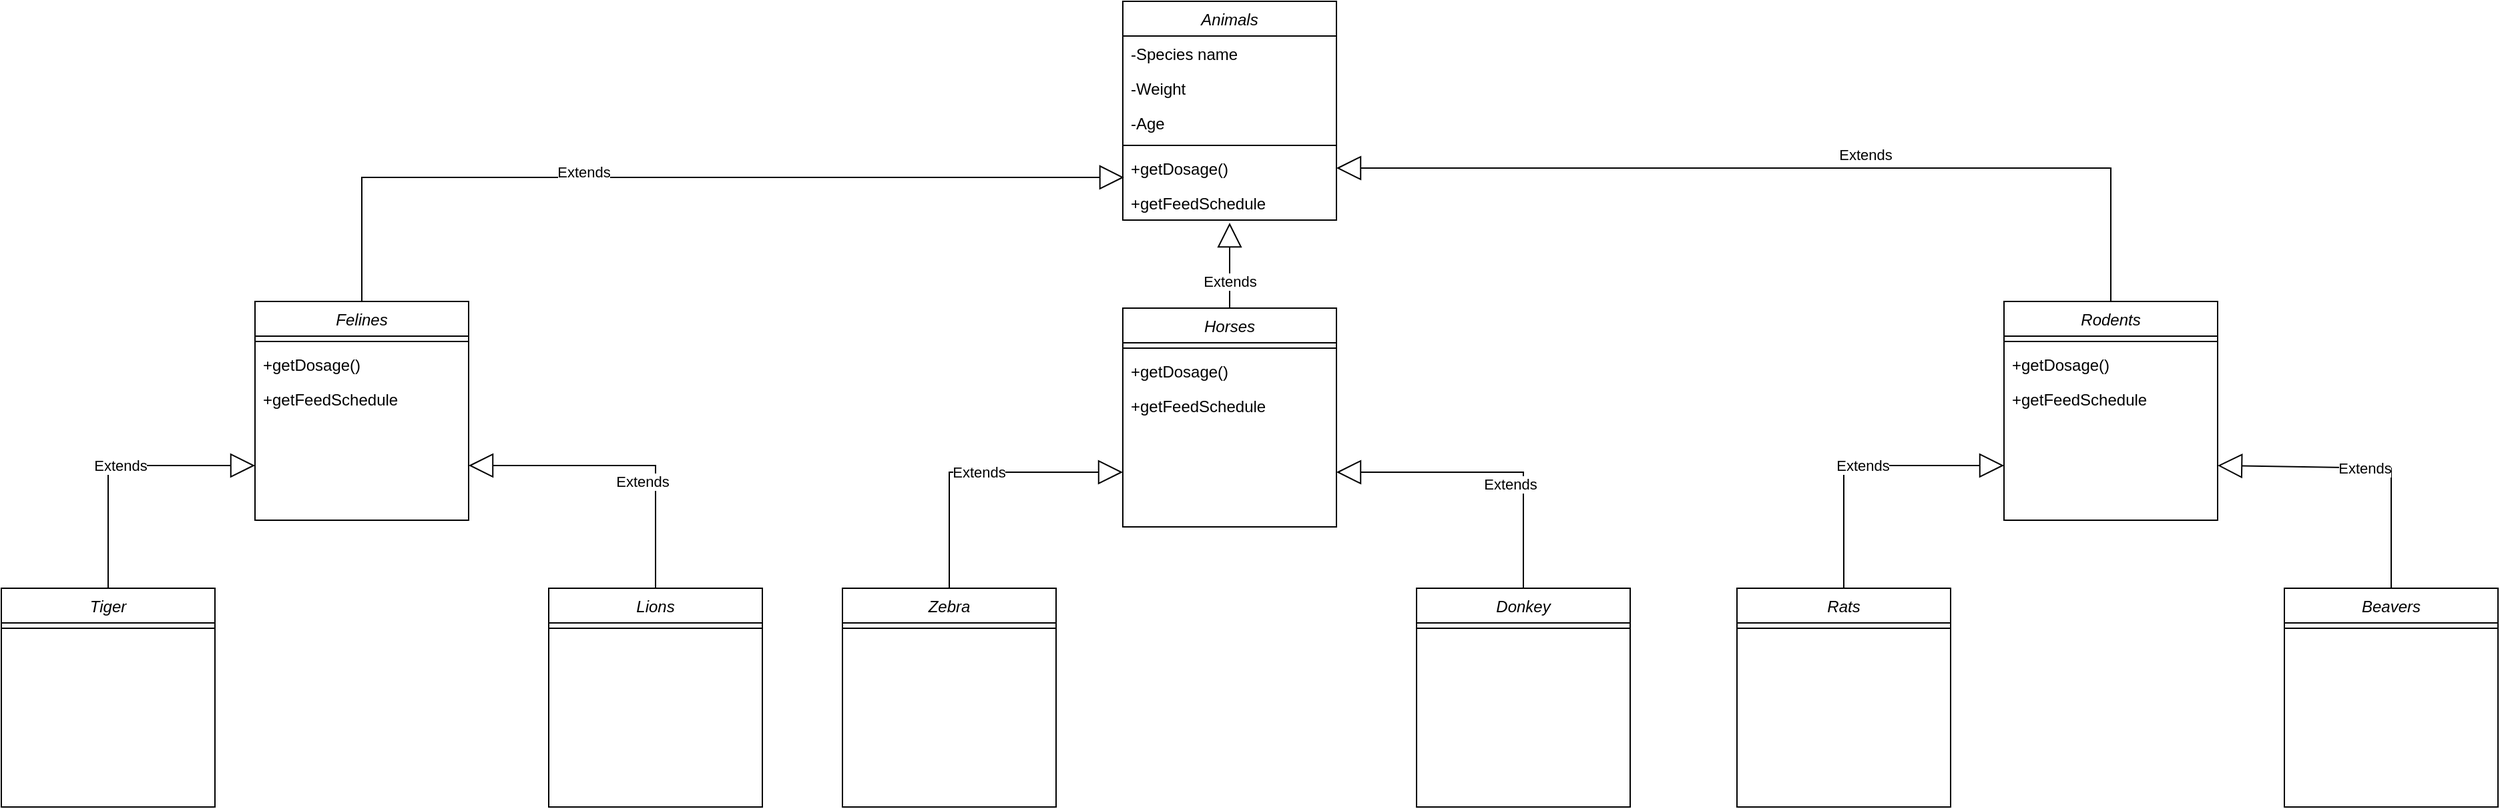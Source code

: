 <mxfile version="15.8.4" type="device"><diagram id="C5RBs43oDa-KdzZeNtuy" name="Page-1"><mxGraphModel dx="1277" dy="281" grid="1" gridSize="10" guides="1" tooltips="1" connect="1" arrows="1" fold="1" page="1" pageScale="1" pageWidth="827" pageHeight="1169" math="0" shadow="0"><root><mxCell id="WIyWlLk6GJQsqaUBKTNV-0"/><mxCell id="WIyWlLk6GJQsqaUBKTNV-1" parent="WIyWlLk6GJQsqaUBKTNV-0"/><mxCell id="PJAUwismgoiR6H5NETt9-1" value="Horses" style="swimlane;fontStyle=2;align=center;verticalAlign=top;childLayout=stackLayout;horizontal=1;startSize=26;horizontalStack=0;resizeParent=1;resizeLast=0;collapsible=1;marginBottom=0;rounded=0;shadow=0;strokeWidth=1;" vertex="1" parent="WIyWlLk6GJQsqaUBKTNV-1"><mxGeometry x="520" y="590" width="160" height="164" as="geometry"><mxRectangle x="230" y="140" width="160" height="26" as="alternateBounds"/></mxGeometry></mxCell><mxCell id="PJAUwismgoiR6H5NETt9-5" value="" style="line;html=1;strokeWidth=1;align=left;verticalAlign=middle;spacingTop=-1;spacingLeft=3;spacingRight=3;rotatable=0;labelPosition=right;points=[];portConstraint=eastwest;" vertex="1" parent="PJAUwismgoiR6H5NETt9-1"><mxGeometry y="26" width="160" height="8" as="geometry"/></mxCell><mxCell id="PJAUwismgoiR6H5NETt9-6" value="+getDosage()" style="text;align=left;verticalAlign=top;spacingLeft=4;spacingRight=4;overflow=hidden;rotatable=0;points=[[0,0.5],[1,0.5]];portConstraint=eastwest;" vertex="1" parent="PJAUwismgoiR6H5NETt9-1"><mxGeometry y="34" width="160" height="26" as="geometry"/></mxCell><mxCell id="PJAUwismgoiR6H5NETt9-7" value="+getFeedSchedule" style="text;align=left;verticalAlign=top;spacingLeft=4;spacingRight=4;overflow=hidden;rotatable=0;points=[[0,0.5],[1,0.5]];portConstraint=eastwest;" vertex="1" parent="PJAUwismgoiR6H5NETt9-1"><mxGeometry y="60" width="160" height="26" as="geometry"/></mxCell><mxCell id="PJAUwismgoiR6H5NETt9-8" value="Felines" style="swimlane;fontStyle=2;align=center;verticalAlign=top;childLayout=stackLayout;horizontal=1;startSize=26;horizontalStack=0;resizeParent=1;resizeLast=0;collapsible=1;marginBottom=0;rounded=0;shadow=0;strokeWidth=1;" vertex="1" parent="WIyWlLk6GJQsqaUBKTNV-1"><mxGeometry x="-130" y="585" width="160" height="164" as="geometry"><mxRectangle x="230" y="140" width="160" height="26" as="alternateBounds"/></mxGeometry></mxCell><mxCell id="PJAUwismgoiR6H5NETt9-12" value="" style="line;html=1;strokeWidth=1;align=left;verticalAlign=middle;spacingTop=-1;spacingLeft=3;spacingRight=3;rotatable=0;labelPosition=right;points=[];portConstraint=eastwest;" vertex="1" parent="PJAUwismgoiR6H5NETt9-8"><mxGeometry y="26" width="160" height="8" as="geometry"/></mxCell><mxCell id="PJAUwismgoiR6H5NETt9-13" value="+getDosage()" style="text;align=left;verticalAlign=top;spacingLeft=4;spacingRight=4;overflow=hidden;rotatable=0;points=[[0,0.5],[1,0.5]];portConstraint=eastwest;" vertex="1" parent="PJAUwismgoiR6H5NETt9-8"><mxGeometry y="34" width="160" height="26" as="geometry"/></mxCell><mxCell id="PJAUwismgoiR6H5NETt9-14" value="+getFeedSchedule" style="text;align=left;verticalAlign=top;spacingLeft=4;spacingRight=4;overflow=hidden;rotatable=0;points=[[0,0.5],[1,0.5]];portConstraint=eastwest;" vertex="1" parent="PJAUwismgoiR6H5NETt9-8"><mxGeometry y="60" width="160" height="26" as="geometry"/></mxCell><mxCell id="PJAUwismgoiR6H5NETt9-15" value="Rodents" style="swimlane;fontStyle=2;align=center;verticalAlign=top;childLayout=stackLayout;horizontal=1;startSize=26;horizontalStack=0;resizeParent=1;resizeLast=0;collapsible=1;marginBottom=0;rounded=0;shadow=0;strokeWidth=1;" vertex="1" parent="WIyWlLk6GJQsqaUBKTNV-1"><mxGeometry x="1180" y="585" width="160" height="164" as="geometry"><mxRectangle x="230" y="140" width="160" height="26" as="alternateBounds"/></mxGeometry></mxCell><mxCell id="PJAUwismgoiR6H5NETt9-19" value="" style="line;html=1;strokeWidth=1;align=left;verticalAlign=middle;spacingTop=-1;spacingLeft=3;spacingRight=3;rotatable=0;labelPosition=right;points=[];portConstraint=eastwest;" vertex="1" parent="PJAUwismgoiR6H5NETt9-15"><mxGeometry y="26" width="160" height="8" as="geometry"/></mxCell><mxCell id="PJAUwismgoiR6H5NETt9-20" value="+getDosage()" style="text;align=left;verticalAlign=top;spacingLeft=4;spacingRight=4;overflow=hidden;rotatable=0;points=[[0,0.5],[1,0.5]];portConstraint=eastwest;" vertex="1" parent="PJAUwismgoiR6H5NETt9-15"><mxGeometry y="34" width="160" height="26" as="geometry"/></mxCell><mxCell id="PJAUwismgoiR6H5NETt9-21" value="+getFeedSchedule" style="text;align=left;verticalAlign=top;spacingLeft=4;spacingRight=4;overflow=hidden;rotatable=0;points=[[0,0.5],[1,0.5]];portConstraint=eastwest;" vertex="1" parent="PJAUwismgoiR6H5NETt9-15"><mxGeometry y="60" width="160" height="26" as="geometry"/></mxCell><mxCell id="PJAUwismgoiR6H5NETt9-29" value="Animals" style="swimlane;fontStyle=2;align=center;verticalAlign=top;childLayout=stackLayout;horizontal=1;startSize=26;horizontalStack=0;resizeParent=1;resizeLast=0;collapsible=1;marginBottom=0;rounded=0;shadow=0;strokeWidth=1;" vertex="1" parent="WIyWlLk6GJQsqaUBKTNV-1"><mxGeometry x="520" y="360" width="160" height="164" as="geometry"><mxRectangle x="230" y="140" width="160" height="26" as="alternateBounds"/></mxGeometry></mxCell><mxCell id="PJAUwismgoiR6H5NETt9-30" value="-Species name" style="text;align=left;verticalAlign=top;spacingLeft=4;spacingRight=4;overflow=hidden;rotatable=0;points=[[0,0.5],[1,0.5]];portConstraint=eastwest;" vertex="1" parent="PJAUwismgoiR6H5NETt9-29"><mxGeometry y="26" width="160" height="26" as="geometry"/></mxCell><mxCell id="PJAUwismgoiR6H5NETt9-31" value="-Weight" style="text;align=left;verticalAlign=top;spacingLeft=4;spacingRight=4;overflow=hidden;rotatable=0;points=[[0,0.5],[1,0.5]];portConstraint=eastwest;rounded=0;shadow=0;html=0;" vertex="1" parent="PJAUwismgoiR6H5NETt9-29"><mxGeometry y="52" width="160" height="26" as="geometry"/></mxCell><mxCell id="PJAUwismgoiR6H5NETt9-32" value="-Age" style="text;align=left;verticalAlign=top;spacingLeft=4;spacingRight=4;overflow=hidden;rotatable=0;points=[[0,0.5],[1,0.5]];portConstraint=eastwest;rounded=0;shadow=0;html=0;" vertex="1" parent="PJAUwismgoiR6H5NETt9-29"><mxGeometry y="78" width="160" height="26" as="geometry"/></mxCell><mxCell id="PJAUwismgoiR6H5NETt9-33" value="" style="line;html=1;strokeWidth=1;align=left;verticalAlign=middle;spacingTop=-1;spacingLeft=3;spacingRight=3;rotatable=0;labelPosition=right;points=[];portConstraint=eastwest;" vertex="1" parent="PJAUwismgoiR6H5NETt9-29"><mxGeometry y="104" width="160" height="8" as="geometry"/></mxCell><mxCell id="PJAUwismgoiR6H5NETt9-34" value="+getDosage()" style="text;align=left;verticalAlign=top;spacingLeft=4;spacingRight=4;overflow=hidden;rotatable=0;points=[[0,0.5],[1,0.5]];portConstraint=eastwest;" vertex="1" parent="PJAUwismgoiR6H5NETt9-29"><mxGeometry y="112" width="160" height="26" as="geometry"/></mxCell><mxCell id="PJAUwismgoiR6H5NETt9-35" value="+getFeedSchedule" style="text;align=left;verticalAlign=top;spacingLeft=4;spacingRight=4;overflow=hidden;rotatable=0;points=[[0,0.5],[1,0.5]];portConstraint=eastwest;" vertex="1" parent="PJAUwismgoiR6H5NETt9-29"><mxGeometry y="138" width="160" height="26" as="geometry"/></mxCell><mxCell id="PJAUwismgoiR6H5NETt9-40" value="Extends" style="endArrow=block;endSize=16;endFill=0;html=1;rounded=0;entryX=0.006;entryY=0.769;entryDx=0;entryDy=0;entryPerimeter=0;exitX=0.5;exitY=0;exitDx=0;exitDy=0;" edge="1" parent="WIyWlLk6GJQsqaUBKTNV-1" source="PJAUwismgoiR6H5NETt9-8" target="PJAUwismgoiR6H5NETt9-34"><mxGeometry x="-0.219" y="4" width="160" relative="1" as="geometry"><mxPoint x="470" y="560" as="sourcePoint"/><mxPoint x="630" y="560" as="targetPoint"/><Array as="points"><mxPoint x="-50" y="492"/></Array><mxPoint as="offset"/></mxGeometry></mxCell><mxCell id="PJAUwismgoiR6H5NETt9-41" value="Extends" style="endArrow=block;endSize=16;endFill=0;html=1;rounded=0;entryX=1;entryY=0.5;entryDx=0;entryDy=0;exitX=0.5;exitY=0;exitDx=0;exitDy=0;" edge="1" parent="WIyWlLk6GJQsqaUBKTNV-1" source="PJAUwismgoiR6H5NETt9-15" target="PJAUwismgoiR6H5NETt9-34"><mxGeometry x="-0.163" y="-10" width="160" relative="1" as="geometry"><mxPoint x="424" y="600" as="sourcePoint"/><mxPoint x="530.96" y="501.994" as="targetPoint"/><Array as="points"><mxPoint x="1260" y="485"/></Array><mxPoint as="offset"/></mxGeometry></mxCell><mxCell id="PJAUwismgoiR6H5NETt9-42" value="Extends" style="endArrow=block;endSize=16;endFill=0;html=1;rounded=0;exitX=0.5;exitY=0;exitDx=0;exitDy=0;entryX=0.5;entryY=1.077;entryDx=0;entryDy=0;entryPerimeter=0;" edge="1" parent="WIyWlLk6GJQsqaUBKTNV-1" source="PJAUwismgoiR6H5NETt9-1" target="PJAUwismgoiR6H5NETt9-35"><mxGeometry x="-0.375" width="160" relative="1" as="geometry"><mxPoint x="530" y="570" as="sourcePoint"/><mxPoint x="610" y="550" as="targetPoint"/><mxPoint as="offset"/></mxGeometry></mxCell><mxCell id="PJAUwismgoiR6H5NETt9-43" value="Lions" style="swimlane;fontStyle=2;align=center;verticalAlign=top;childLayout=stackLayout;horizontal=1;startSize=26;horizontalStack=0;resizeParent=1;resizeLast=0;collapsible=1;marginBottom=0;rounded=0;shadow=0;strokeWidth=1;" vertex="1" parent="WIyWlLk6GJQsqaUBKTNV-1"><mxGeometry x="90" y="800" width="160" height="164" as="geometry"><mxRectangle x="230" y="140" width="160" height="26" as="alternateBounds"/></mxGeometry></mxCell><mxCell id="PJAUwismgoiR6H5NETt9-44" value="" style="line;html=1;strokeWidth=1;align=left;verticalAlign=middle;spacingTop=-1;spacingLeft=3;spacingRight=3;rotatable=0;labelPosition=right;points=[];portConstraint=eastwest;" vertex="1" parent="PJAUwismgoiR6H5NETt9-43"><mxGeometry y="26" width="160" height="8" as="geometry"/></mxCell><mxCell id="PJAUwismgoiR6H5NETt9-51" value="Tiger" style="swimlane;fontStyle=2;align=center;verticalAlign=top;childLayout=stackLayout;horizontal=1;startSize=26;horizontalStack=0;resizeParent=1;resizeLast=0;collapsible=1;marginBottom=0;rounded=0;shadow=0;strokeWidth=1;" vertex="1" parent="WIyWlLk6GJQsqaUBKTNV-1"><mxGeometry x="-320" y="800" width="160" height="164" as="geometry"><mxRectangle x="230" y="140" width="160" height="26" as="alternateBounds"/></mxGeometry></mxCell><mxCell id="PJAUwismgoiR6H5NETt9-52" value="" style="line;html=1;strokeWidth=1;align=left;verticalAlign=middle;spacingTop=-1;spacingLeft=3;spacingRight=3;rotatable=0;labelPosition=right;points=[];portConstraint=eastwest;" vertex="1" parent="PJAUwismgoiR6H5NETt9-51"><mxGeometry y="26" width="160" height="8" as="geometry"/></mxCell><mxCell id="PJAUwismgoiR6H5NETt9-55" value="Donkey" style="swimlane;fontStyle=2;align=center;verticalAlign=top;childLayout=stackLayout;horizontal=1;startSize=26;horizontalStack=0;resizeParent=1;resizeLast=0;collapsible=1;marginBottom=0;rounded=0;shadow=0;strokeWidth=1;" vertex="1" parent="WIyWlLk6GJQsqaUBKTNV-1"><mxGeometry x="740" y="800" width="160" height="164" as="geometry"><mxRectangle x="230" y="140" width="160" height="26" as="alternateBounds"/></mxGeometry></mxCell><mxCell id="PJAUwismgoiR6H5NETt9-56" value="" style="line;html=1;strokeWidth=1;align=left;verticalAlign=middle;spacingTop=-1;spacingLeft=3;spacingRight=3;rotatable=0;labelPosition=right;points=[];portConstraint=eastwest;" vertex="1" parent="PJAUwismgoiR6H5NETt9-55"><mxGeometry y="26" width="160" height="8" as="geometry"/></mxCell><mxCell id="PJAUwismgoiR6H5NETt9-63" value="Zebra" style="swimlane;fontStyle=2;align=center;verticalAlign=top;childLayout=stackLayout;horizontal=1;startSize=26;horizontalStack=0;resizeParent=1;resizeLast=0;collapsible=1;marginBottom=0;rounded=0;shadow=0;strokeWidth=1;" vertex="1" parent="WIyWlLk6GJQsqaUBKTNV-1"><mxGeometry x="310" y="800" width="160" height="164" as="geometry"><mxRectangle x="230" y="140" width="160" height="26" as="alternateBounds"/></mxGeometry></mxCell><mxCell id="PJAUwismgoiR6H5NETt9-64" value="" style="line;html=1;strokeWidth=1;align=left;verticalAlign=middle;spacingTop=-1;spacingLeft=3;spacingRight=3;rotatable=0;labelPosition=right;points=[];portConstraint=eastwest;" vertex="1" parent="PJAUwismgoiR6H5NETt9-63"><mxGeometry y="26" width="160" height="8" as="geometry"/></mxCell><mxCell id="PJAUwismgoiR6H5NETt9-67" value="Beavers" style="swimlane;fontStyle=2;align=center;verticalAlign=top;childLayout=stackLayout;horizontal=1;startSize=26;horizontalStack=0;resizeParent=1;resizeLast=0;collapsible=1;marginBottom=0;rounded=0;shadow=0;strokeWidth=1;" vertex="1" parent="WIyWlLk6GJQsqaUBKTNV-1"><mxGeometry x="1390" y="800" width="160" height="164" as="geometry"><mxRectangle x="230" y="140" width="160" height="26" as="alternateBounds"/></mxGeometry></mxCell><mxCell id="PJAUwismgoiR6H5NETt9-68" value="" style="line;html=1;strokeWidth=1;align=left;verticalAlign=middle;spacingTop=-1;spacingLeft=3;spacingRight=3;rotatable=0;labelPosition=right;points=[];portConstraint=eastwest;" vertex="1" parent="PJAUwismgoiR6H5NETt9-67"><mxGeometry y="26" width="160" height="8" as="geometry"/></mxCell><mxCell id="PJAUwismgoiR6H5NETt9-75" value="Rats" style="swimlane;fontStyle=2;align=center;verticalAlign=top;childLayout=stackLayout;horizontal=1;startSize=26;horizontalStack=0;resizeParent=1;resizeLast=0;collapsible=1;marginBottom=0;rounded=0;shadow=0;strokeWidth=1;" vertex="1" parent="WIyWlLk6GJQsqaUBKTNV-1"><mxGeometry x="980" y="800" width="160" height="164" as="geometry"><mxRectangle x="230" y="140" width="160" height="26" as="alternateBounds"/></mxGeometry></mxCell><mxCell id="PJAUwismgoiR6H5NETt9-76" value="" style="line;html=1;strokeWidth=1;align=left;verticalAlign=middle;spacingTop=-1;spacingLeft=3;spacingRight=3;rotatable=0;labelPosition=right;points=[];portConstraint=eastwest;" vertex="1" parent="PJAUwismgoiR6H5NETt9-75"><mxGeometry y="26" width="160" height="8" as="geometry"/></mxCell><mxCell id="PJAUwismgoiR6H5NETt9-79" value="Extends" style="endArrow=block;endSize=16;endFill=0;html=1;rounded=0;entryX=0;entryY=0.75;entryDx=0;entryDy=0;exitX=0.5;exitY=0;exitDx=0;exitDy=0;" edge="1" parent="WIyWlLk6GJQsqaUBKTNV-1" source="PJAUwismgoiR6H5NETt9-51" target="PJAUwismgoiR6H5NETt9-8"><mxGeometry width="160" relative="1" as="geometry"><mxPoint x="-200" y="820" as="sourcePoint"/><mxPoint x="-40" y="820" as="targetPoint"/><Array as="points"><mxPoint x="-240" y="708"/></Array></mxGeometry></mxCell><mxCell id="PJAUwismgoiR6H5NETt9-81" value="Extends" style="endArrow=block;endSize=16;endFill=0;html=1;rounded=0;exitX=0.5;exitY=0;exitDx=0;exitDy=0;entryX=1;entryY=0.75;entryDx=0;entryDy=0;" edge="1" parent="WIyWlLk6GJQsqaUBKTNV-1" source="PJAUwismgoiR6H5NETt9-43" target="PJAUwismgoiR6H5NETt9-8"><mxGeometry x="-0.31" y="10" width="160" relative="1" as="geometry"><mxPoint x="-200" y="820" as="sourcePoint"/><mxPoint x="90" y="720" as="targetPoint"/><Array as="points"><mxPoint x="170" y="708"/></Array><mxPoint as="offset"/></mxGeometry></mxCell><mxCell id="PJAUwismgoiR6H5NETt9-82" value="Extends" style="endArrow=block;endSize=16;endFill=0;html=1;rounded=0;exitX=0.5;exitY=0;exitDx=0;exitDy=0;entryX=1;entryY=0.75;entryDx=0;entryDy=0;" edge="1" parent="WIyWlLk6GJQsqaUBKTNV-1" source="PJAUwismgoiR6H5NETt9-55" target="PJAUwismgoiR6H5NETt9-1"><mxGeometry x="-0.31" y="10" width="160" relative="1" as="geometry"><mxPoint x="820" y="800" as="sourcePoint"/><mxPoint x="680" y="708" as="targetPoint"/><Array as="points"><mxPoint x="820" y="713"/></Array><mxPoint as="offset"/></mxGeometry></mxCell><mxCell id="PJAUwismgoiR6H5NETt9-83" value="Extends" style="endArrow=block;endSize=16;endFill=0;html=1;rounded=0;entryX=0;entryY=0.75;entryDx=0;entryDy=0;exitX=0.5;exitY=0;exitDx=0;exitDy=0;" edge="1" parent="WIyWlLk6GJQsqaUBKTNV-1" source="PJAUwismgoiR6H5NETt9-63" target="PJAUwismgoiR6H5NETt9-1"><mxGeometry width="160" relative="1" as="geometry"><mxPoint x="400" y="792" as="sourcePoint"/><mxPoint x="510" y="700" as="targetPoint"/><Array as="points"><mxPoint x="390" y="713"/></Array></mxGeometry></mxCell><mxCell id="PJAUwismgoiR6H5NETt9-85" value="Extends" style="endArrow=block;endSize=16;endFill=0;html=1;rounded=0;exitX=0.5;exitY=0;exitDx=0;exitDy=0;entryX=0;entryY=0.75;entryDx=0;entryDy=0;" edge="1" parent="WIyWlLk6GJQsqaUBKTNV-1" source="PJAUwismgoiR6H5NETt9-75" target="PJAUwismgoiR6H5NETt9-15"><mxGeometry width="160" relative="1" as="geometry"><mxPoint x="1050" y="800" as="sourcePoint"/><mxPoint x="1110" y="713" as="targetPoint"/><Array as="points"><mxPoint x="1060" y="708"/></Array></mxGeometry></mxCell><mxCell id="PJAUwismgoiR6H5NETt9-86" value="Extends" style="endArrow=block;endSize=16;endFill=0;html=1;rounded=0;exitX=0.5;exitY=0;exitDx=0;exitDy=0;entryX=1;entryY=0.75;entryDx=0;entryDy=0;" edge="1" parent="WIyWlLk6GJQsqaUBKTNV-1" source="PJAUwismgoiR6H5NETt9-67" target="PJAUwismgoiR6H5NETt9-15"><mxGeometry width="160" relative="1" as="geometry"><mxPoint x="1460" y="800" as="sourcePoint"/><mxPoint x="1580" y="708" as="targetPoint"/><Array as="points"><mxPoint x="1470" y="710"/></Array></mxGeometry></mxCell></root></mxGraphModel></diagram></mxfile>